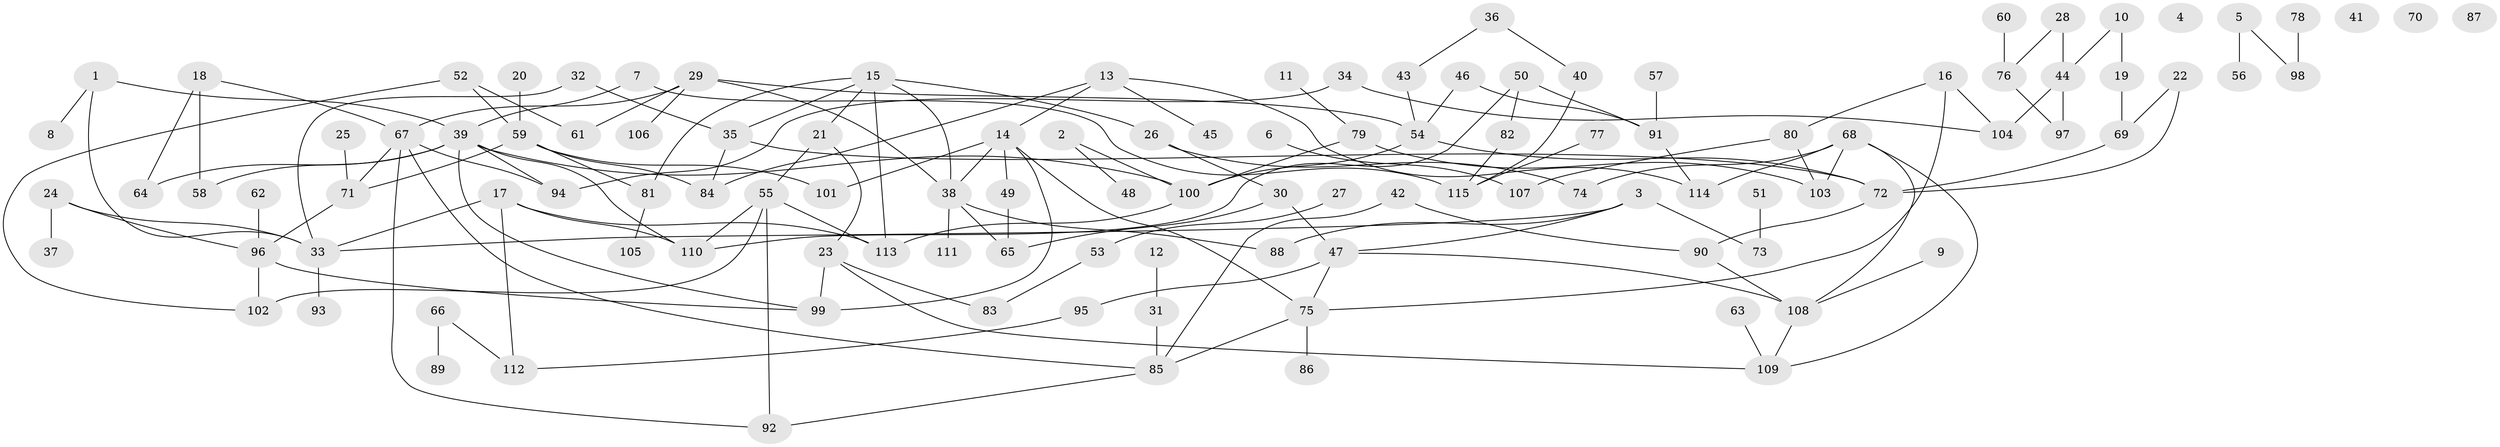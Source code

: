 // Generated by graph-tools (version 1.1) at 2025/00/03/09/25 03:00:42]
// undirected, 115 vertices, 155 edges
graph export_dot {
graph [start="1"]
  node [color=gray90,style=filled];
  1;
  2;
  3;
  4;
  5;
  6;
  7;
  8;
  9;
  10;
  11;
  12;
  13;
  14;
  15;
  16;
  17;
  18;
  19;
  20;
  21;
  22;
  23;
  24;
  25;
  26;
  27;
  28;
  29;
  30;
  31;
  32;
  33;
  34;
  35;
  36;
  37;
  38;
  39;
  40;
  41;
  42;
  43;
  44;
  45;
  46;
  47;
  48;
  49;
  50;
  51;
  52;
  53;
  54;
  55;
  56;
  57;
  58;
  59;
  60;
  61;
  62;
  63;
  64;
  65;
  66;
  67;
  68;
  69;
  70;
  71;
  72;
  73;
  74;
  75;
  76;
  77;
  78;
  79;
  80;
  81;
  82;
  83;
  84;
  85;
  86;
  87;
  88;
  89;
  90;
  91;
  92;
  93;
  94;
  95;
  96;
  97;
  98;
  99;
  100;
  101;
  102;
  103;
  104;
  105;
  106;
  107;
  108;
  109;
  110;
  111;
  112;
  113;
  114;
  115;
  1 -- 8;
  1 -- 33;
  1 -- 39;
  2 -- 48;
  2 -- 100;
  3 -- 33;
  3 -- 47;
  3 -- 73;
  3 -- 88;
  5 -- 56;
  5 -- 98;
  6 -- 107;
  7 -- 39;
  7 -- 115;
  9 -- 108;
  10 -- 19;
  10 -- 44;
  11 -- 79;
  12 -- 31;
  13 -- 14;
  13 -- 45;
  13 -- 84;
  13 -- 114;
  14 -- 38;
  14 -- 49;
  14 -- 75;
  14 -- 99;
  14 -- 101;
  15 -- 21;
  15 -- 26;
  15 -- 35;
  15 -- 38;
  15 -- 81;
  15 -- 113;
  16 -- 75;
  16 -- 80;
  16 -- 104;
  17 -- 33;
  17 -- 110;
  17 -- 112;
  17 -- 113;
  18 -- 58;
  18 -- 64;
  18 -- 67;
  19 -- 69;
  20 -- 59;
  21 -- 23;
  21 -- 55;
  22 -- 69;
  22 -- 72;
  23 -- 83;
  23 -- 99;
  23 -- 109;
  24 -- 33;
  24 -- 37;
  24 -- 96;
  25 -- 71;
  26 -- 30;
  26 -- 74;
  27 -- 53;
  28 -- 44;
  28 -- 76;
  29 -- 38;
  29 -- 54;
  29 -- 61;
  29 -- 67;
  29 -- 106;
  30 -- 47;
  30 -- 65;
  31 -- 85;
  32 -- 33;
  32 -- 35;
  33 -- 93;
  34 -- 94;
  34 -- 104;
  35 -- 72;
  35 -- 84;
  36 -- 40;
  36 -- 43;
  38 -- 65;
  38 -- 88;
  38 -- 111;
  39 -- 58;
  39 -- 64;
  39 -- 94;
  39 -- 99;
  39 -- 100;
  39 -- 110;
  40 -- 115;
  42 -- 85;
  42 -- 90;
  43 -- 54;
  44 -- 97;
  44 -- 104;
  46 -- 54;
  46 -- 91;
  47 -- 75;
  47 -- 95;
  47 -- 108;
  49 -- 65;
  50 -- 82;
  50 -- 91;
  50 -- 110;
  51 -- 73;
  52 -- 59;
  52 -- 61;
  52 -- 102;
  53 -- 83;
  54 -- 72;
  54 -- 100;
  55 -- 92;
  55 -- 102;
  55 -- 110;
  55 -- 113;
  57 -- 91;
  59 -- 71;
  59 -- 81;
  59 -- 84;
  59 -- 101;
  60 -- 76;
  62 -- 96;
  63 -- 109;
  66 -- 89;
  66 -- 112;
  67 -- 71;
  67 -- 85;
  67 -- 92;
  67 -- 94;
  68 -- 74;
  68 -- 103;
  68 -- 108;
  68 -- 109;
  68 -- 114;
  69 -- 72;
  71 -- 96;
  72 -- 90;
  75 -- 85;
  75 -- 86;
  76 -- 97;
  77 -- 115;
  78 -- 98;
  79 -- 100;
  79 -- 103;
  80 -- 103;
  80 -- 107;
  81 -- 105;
  82 -- 115;
  85 -- 92;
  90 -- 108;
  91 -- 114;
  95 -- 112;
  96 -- 99;
  96 -- 102;
  100 -- 113;
  108 -- 109;
}
